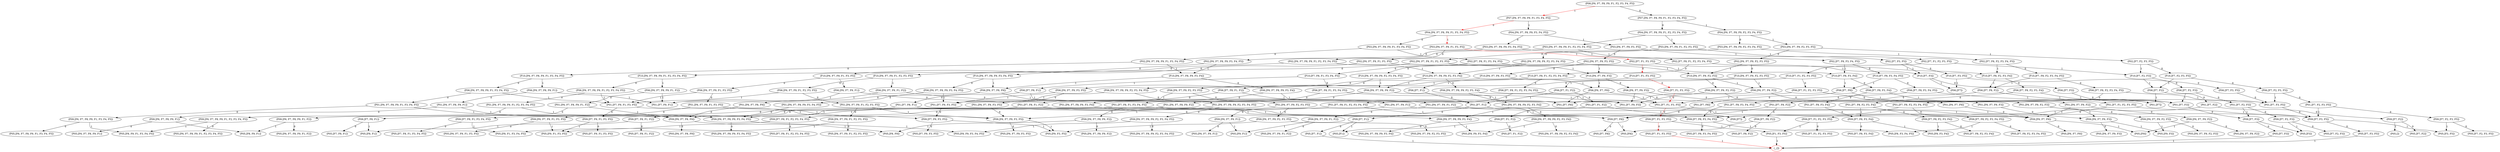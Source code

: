 strict digraph G {
  1 [ label="(P08,[F6, F7, F8, F9, F1, F2, F3, F4, F5])" ];
  2 [ label="(P07,[F6, F7, F8, F9, F1, F3, F4, F5])" ];
  3 [ label="(P07,[F6, F7, F8, F9, F1, F2, F3, F4, F5])" ];
  4 [ label="(P04,[F6, F7, F8, F9, F2, F3, F4, F5])" ];
  5 [ label="(P04,[F6, F7, F8, F9, F1, F2, F3, F4, F5])" ];
  6 [ label="(P03,[F6, F7, F9, F1, F2, F3, F5])" ];
  7 [ label="(P03,[F6, F7, F8, F9, F1, F2, F3, F4, F5])" ];
  8 [ label="(P02,[F7, F8, F1, F2, F3, F4, F5])" ];
  9 [ label="(P02,[F6, F7, F8, F9, F1, F2, F3, F4, F5])" ];
  10 [ label="(P04,[F6, F7, F8, F9, F3, F4, F5])" ];
  11 [ label="(P04,[F6, F7, F8, F9, F1, F3, F4, F5])" ];
  12 [ label="(P10,[F6, F7, F8, F9, F2, F3, F4])" ];
  13 [ label="(P10,[F6, F7, F8, F9, F1, F2, F3, F4, F5])" ];
  14 [ label="(P06,[F6, F7, F8, F9, F1, F2])" ];
  15 [ label="(P06,[F6, F7, F8, F9, F1, F2, F3, F4, F5])" ];
  16 [ label="(P01,[F7, F9, F1, F3, F5])" ];
  17 [ label="(P01,[F6, F7, F8, F9, F1, F2, F3, F4, F5])" ];
  18 [ label="(P09,[F6, F7, F8, F9, F3, F4, F5])" ];
  19 [ label="(P09,[F6, F7, F8, F9, F1, F2, F3, F4, F5])" ];
  20 [ label="(P05,[F8, F9, F1, F3, F4, F5])" ];
  21 [ label="(P05,[F6, F7, F8, F9, F1, F2, F3, F4, F5])" ];
  22 [ label="(P03,[F6, F7, F9, F1, F3, F5])" ];
  23 [ label="(P03,[F6, F7, F8, F9, F1, F3, F4, F5])" ];
  24 [ label="(P02,[F7, F8, F1, F3, F4, F5])" ];
  25 [ label="(P02,[F6, F7, F8, F9, F1, F3, F4, F5])" ];
  26 [ label="(P03,[F6, F7, F9, F2, F3, F5])" ];
  27 [ label="(P03,[F6, F7, F8, F9, F2, F3, F4, F5])" ];
  28 [ label="(P02,[F7, F8, F2, F3, F4, F5])" ];
  29 [ label="(P02,[F6, F7, F8, F9, F2, F3, F4, F5])" ];
  30 [ label="(P10,[F6, F7, F8, F9, F3, F4])" ];
  31 [ label="(P10,[F6, F7, F8, F9, F1, F3, F4, F5])" ];
  32 [ label="(P06,[F6, F7, F8, F9, F1])" ];
  33 [ label="(P06,[F6, F7, F8, F9, F1, F3, F4, F5])" ];
  34 [ label="(P01,[F6, F7, F8, F9, F1, F3, F4, F5])" ];
  35 [ label="(P09,[F6, F7, F8, F9, F1, F3, F4, F5])" ];
  36 [ label="(P05,[F6, F7, F8, F9, F1, F3, F4, F5])" ];
  37 [ label="(P10,[F6, F7, F8, F9, F2, F3, F4, F5])" ];
  38 [ label="(P06,[F6, F7, F8, F9, F2])" ];
  39 [ label="(P06,[F6, F7, F8, F9, F2, F3, F4, F5])" ];
  40 [ label="(P01,[F7, F9, F3, F5])" ];
  41 [ label="(P01,[F6, F7, F8, F9, F2, F3, F4, F5])" ];
  42 [ label="(P09,[F6, F7, F8, F9, F2, F3, F4, F5])" ];
  43 [ label="(P05,[F8, F9, F3, F4, F5])" ];
  44 [ label="(P05,[F6, F7, F8, F9, F2, F3, F4, F5])" ];
  45 [ label="(P03,[F6, F7, F9, F3, F5])" ];
  46 [ label="(P03,[F6, F7, F8, F9, F3, F4, F5])" ];
  47 [ label="(P02,[F7, F8, F3, F4, F5])" ];
  48 [ label="(P02,[F6, F7, F8, F9, F3, F4, F5])" ];
  49 [ label="(P02,[F7, F1, F2, F3, F5])" ];
  50 [ label="(P02,[F6, F7, F9, F1, F2, F3, F5])" ];
  51 [ label="(P10,[F6, F7, F8, F9, F3, F4, F5])" ];
  52 [ label="(P06,[F6, F7, F8, F9])" ];
  53 [ label="(P06,[F6, F7, F8, F9, F3, F4, F5])" ];
  54 [ label="(P01,[F6, F7, F8, F9, F3, F4, F5])" ];
  55 [ label="(P05,[F6, F7, F8, F9, F3, F4, F5])" ];
  56 [ label="(P10,[F6, F7, F9, F2, F3])" ];
  57 [ label="(P10,[F6, F7, F9, F1, F2, F3, F5])" ];
  58 [ label="(P06,[F6, F7, F9, F1, F2])" ];
  59 [ label="(P06,[F6, F7, F9, F1, F2, F3, F5])" ];
  60 [ label="(P01,[F6, F7, F9, F1, F2, F3, F5])" ];
  61 [ label="(P09,[F6, F7, F9, F3, F5])" ];
  62 [ label="(P09,[F6, F7, F9, F1, F2, F3, F5])" ];
  63 [ label="(P05,[F9, F1, F3, F5])" ];
  64 [ label="(P05,[F6, F7, F9, F1, F2, F3, F5])" ];
  65 [ label="(P10,[F7, F8, F2, F3, F4])" ];
  66 [ label="(P10,[F7, F8, F1, F2, F3, F4, F5])" ];
  67 [ label="(P06,[F7, F8, F1, F2])" ];
  68 [ label="(P06,[F7, F8, F1, F2, F3, F4, F5])" ];
  69 [ label="(P01,[F7, F1, F3, F5])" ];
  70 [ label="(P01,[F7, F8, F1, F2, F3, F4, F5])" ];
  71 [ label="(P09,[F7, F8, F3, F4, F5])" ];
  72 [ label="(P09,[F7, F8, F1, F2, F3, F4, F5])" ];
  73 [ label="(P05,[F8, F1, F3, F4, F5])" ];
  74 [ label="(P05,[F7, F8, F1, F2, F3, F4, F5])" ];
  75 [ label="(P02,[F7, F1, F3, F5])" ];
  76 [ label="(P02,[F6, F7, F9, F1, F3, F5])" ];
  77 [ label="(P02,[F7, F2, F3, F5])" ];
  78 [ label="(P02,[F6, F7, F9, F2, F3, F5])" ];
  79 [ label="(P10,[F6, F7, F9, F3])" ];
  80 [ label="(P10,[F6, F7, F9, F1, F3, F5])" ];
  81 [ label="(P06,[F6, F7, F9, F1])" ];
  82 [ label="(P06,[F6, F7, F9, F1, F3, F5])" ];
  83 [ label="(P01,[F6, F7, F9, F1, F3, F5])" ];
  84 [ label="(P09,[F6, F7, F9, F1, F3, F5])" ];
  85 [ label="(P05,[F6, F7, F9, F1, F3, F5])" ];
  86 [ label="(P10,[F6, F7, F9, F2, F3, F5])" ];
  87 [ label="(P10,[F7, F8, F3, F4])" ];
  88 [ label="(P10,[F7, F8, F1, F3, F4, F5])" ];
  89 [ label="(P06,[F6, F7, F9, F2])" ];
  90 [ label="(P06,[F6, F7, F9, F2, F3, F5])" ];
  91 [ label="(P06,[F7, F8, F1])" ];
  92 [ label="(P06,[F7, F8, F1, F3, F4, F5])" ];
  93 [ label="(P01,[F6, F7, F9, F2, F3, F5])" ];
  94 [ label="(P01,[F7, F8, F1, F3, F4, F5])" ];
  95 [ label="(P09,[F6, F7, F9, F2, F3, F5])" ];
  96 [ label="(P09,[F7, F8, F1, F3, F4, F5])" ];
  97 [ label="(P05,[F9, F3, F5])" ];
  98 [ label="(P05,[F6, F7, F9, F2, F3, F5])" ];
  99 [ label="(P05,[F7, F8, F1, F3, F4, F5])" ];
  100 [ label="(P10,[F7, F8, F2, F3, F4, F5])" ];
  101 [ label="(P06,[F7, F8, F2])" ];
  102 [ label="(P06,[F7, F8, F2, F3, F4, F5])" ];
  103 [ label="(P01,[F7, F3, F5])" ];
  104 [ label="(P01,[F7, F8, F2, F3, F4, F5])" ];
  105 [ label="(P09,[F7, F8, F2, F3, F4, F5])" ];
  106 [ label="(P05,[F8, F3, F4, F5])" ];
  107 [ label="(P05,[F7, F8, F2, F3, F4, F5])" ];
  108 [ label="(P02,[F7, F3, F5])" ];
  109 [ label="(P02,[F6, F7, F9, F3, F5])" ];
  110 [ label="(P06,[F6, F7, F8, F9, F2, F3, F4])" ];
  111 [ label="(P01,[F7, F9, F3])" ];
  112 [ label="(P01,[F6, F7, F8, F9, F2, F3, F4])" ];
  113 [ label="(P09,[F6, F7, F8, F9, F3, F4])" ];
  114 [ label="(P09,[F6, F7, F8, F9, F2, F3, F4])" ];
  115 [ label="(P05,[F8, F9, F3, F4])" ];
  116 [ label="(P05,[F6, F7, F8, F9, F2, F3, F4])" ];
  117 [ label="(P10,[F6, F7, F9, F3, F5])" ];
  118 [ label="(P06,[F6, F7, F9])" ];
  119 [ label="(P06,[F6, F7, F9, F3, F5])" ];
  120 [ label="(P01,[F6, F7, F9, F3, F5])" ];
  121 [ label="(P05,[F6, F7, F9, F3, F5])" ];
  122 [ label="(P10,[F7, F8, F3, F4, F5])" ];
  123 [ label="(P06,[F7, F8])" ];
  124 [ label="(P06,[F7, F8, F3, F4, F5])" ];
  125 [ label="(P01,[F7, F8, F3, F4, F5])" ];
  126 [ label="(P05,[F7, F8, F3, F4, F5])" ];
  127 [ label="(P10,[F7, F2, F3])" ];
  128 [ label="(P10,[F7, F1, F2, F3, F5])" ];
  129 [ label="(P06,[F7, F1, F2])" ];
  130 [ label="(P06,[F7, F1, F2, F3, F5])" ];
  131 [ label="(P01,[F7, F1, F2, F3, F5])" ];
  132 [ label="(P09,[F7, F3, F5])" ];
  133 [ label="(P09,[F7, F1, F2, F3, F5])" ];
  134 [ label="(P05,[F1, F3, F5])" ];
  135 [ label="(P05,[F7, F1, F2, F3, F5])" ];
  136 [ label="(P06,[F6, F7, F8, F9, F3, F4])" ];
  137 [ label="(P01,[F6, F7, F8, F9, F3, F4])" ];
  138 [ label="(P05,[F6, F7, F8, F9, F3, F4])" ];
  139 [ label="(P10,[F7, F3])" ];
  140 [ label="(P10,[F7, F1, F3, F5])" ];
  141 [ label="(P06,[F7, F1])" ];
  142 [ label="(P06,[F7, F1, F3, F5])" ];
  143 [ label="(P09,[F7, F1, F3, F5])" ];
  144 [ label="(P05,[F7, F1, F3, F5])" ];
  145 [ color="red" label="(_,[])" ];
  146 [ label="(P10,[F7, F2, F3, F5])" ];
  147 [ label="(P06,[F7, F2])" ];
  148 [ label="(P06,[F7, F2, F3, F5])" ];
  149 [ label="(P01,[F7, F2, F3, F5])" ];
  150 [ label="(P09,[F7, F2, F3, F5])" ];
  151 [ label="(P05,[F3, F5])" ];
  152 [ label="(P05,[F7, F2, F3, F5])" ];
  153 [ label="(P01,[F7, F9, F1])" ];
  154 [ label="(P01,[F6, F7, F8, F9, F1, F2])" ];
  155 [ label="(P09,[F6, F7, F8, F9])" ];
  156 [ label="(P09,[F6, F7, F8, F9, F1, F2])" ];
  157 [ label="(P05,[F8, F9, F1])" ];
  158 [ label="(P05,[F6, F7, F8, F9, F1, F2])" ];
  159 [ label="(P06,[F6, F7, F9, F2, F3])" ];
  160 [ label="(P01,[F6, F7, F9, F2, F3])" ];
  161 [ label="(P09,[F6, F7, F9, F3])" ];
  162 [ label="(P09,[F6, F7, F9, F2, F3])" ];
  163 [ label="(P05,[F9, F3])" ];
  164 [ label="(P05,[F6, F7, F9, F2, F3])" ];
  165 [ label="(P06,[F7, F8, F2, F3, F4])" ];
  166 [ label="(P01,[F7, F3])" ];
  167 [ label="(P01,[F7, F8, F2, F3, F4])" ];
  168 [ label="(P09,[F7, F8, F3, F4])" ];
  169 [ label="(P09,[F7, F8, F2, F3, F4])" ];
  170 [ label="(P05,[F8, F3, F4])" ];
  171 [ label="(P05,[F7, F8, F2, F3, F4])" ];
  172 [ label="(P10,[F7, F3, F5])" ];
  173 [ label="(P06,[F7])" ];
  174 [ label="(P06,[F7, F3, F5])" ];
  175 [ label="(P05,[F7, F3, F5])" ];
  176 [ label="(P01,[F6, F7, F8, F9, F1])" ];
  177 [ label="(P09,[F6, F7, F8, F9, F1])" ];
  178 [ label="(P05,[F6, F7, F8, F9, F1])" ];
  179 [ label="(P01,[F7, F9])" ];
  180 [ label="(P01,[F6, F7, F8, F9, F2])" ];
  181 [ label="(P09,[F6, F7, F8, F9, F2])" ];
  182 [ label="(P05,[F8, F9])" ];
  183 [ label="(P05,[F6, F7, F8, F9, F2])" ];
  184 [ label="(P06,[F6, F7, F9, F3])" ];
  185 [ label="(P01,[F6, F7, F9, F3])" ];
  186 [ label="(P05,[F6, F7, F9, F3])" ];
  187 [ label="(P06,[F7, F8, F3, F4])" ];
  188 [ label="(P01,[F7, F8, F3, F4])" ];
  189 [ label="(P05,[F7, F8, F3, F4])" ];
  190 [ label="(P01,[F6, F7, F8, F9])" ];
  191 [ label="(P05,[F6, F7, F8, F9])" ];
  192 [ label="(P09,[F7, F9, F3, F5])" ];
  193 [ label="(P09,[F7, F9, F1, F3, F5])" ];
  194 [ label="(P05,[F7, F9, F1, F3, F5])" ];
  195 [ label="(P01,[F6, F7, F9, F1, F2])" ];
  196 [ label="(P09,[F6, F7, F9])" ];
  197 [ label="(P09,[F6, F7, F9, F1, F2])" ];
  198 [ label="(P05,[F9, F1])" ];
  199 [ label="(P05,[F6, F7, F9, F1, F2])" ];
  200 [ label="(P01,[F7, F1])" ];
  201 [ label="(P01,[F7, F8, F1, F2])" ];
  202 [ label="(P09,[F7, F8])" ];
  203 [ label="(P09,[F7, F8, F1, F2])" ];
  204 [ label="(P05,[F8, F1])" ];
  205 [ label="(P05,[F7, F8, F1, F2])" ];
  206 [ label="(P06,[F7, F2, F3])" ];
  207 [ label="(P01,[F7, F2, F3])" ];
  208 [ label="(P09,[F7, F3])" ];
  209 [ label="(P09,[F7, F2, F3])" ];
  210 [ label="(P05,[F3])" ];
  211 [ label="(P05,[F7, F2, F3])" ];
  212 [ label="(P05,[F7, F9, F3, F5])" ];
  213 [ label="(P01,[F6, F7, F9, F1])" ];
  214 [ label="(P09,[F6, F7, F9, F1])" ];
  215 [ label="(P05,[F6, F7, F9, F1])" ];
  216 [ label="(P01,[F7, F8, F1])" ];
  217 [ label="(P01,[F6, F7, F9, F2])" ];
  218 [ label="(P09,[F7, F8, F1])" ];
  219 [ label="(P09,[F6, F7, F9, F2])" ];
  220 [ label="(P05,[F7, F8, F1])" ];
  221 [ label="(P05,[F9])" ];
  222 [ label="(P05,[F6, F7, F9, F2])" ];
  223 [ label="(P01,[F7])" ];
  224 [ label="(P01,[F7, F8, F2])" ];
  225 [ label="(P09,[F7, F8, F2])" ];
  226 [ label="(P05,[F8])" ];
  227 [ label="(P05,[F7, F8, F2])" ];
  228 [ label="(P06,[F7, F3])" ];
  229 [ label="(P05,[F7, F3])" ];
  230 [ label="(P01,[F6, F7, F9])" ];
  231 [ label="(P05,[F6, F7, F9])" ];
  232 [ label="(P01,[F7, F8])" ];
  233 [ label="(P05,[F7, F8])" ];
  234 [ label="(P01,[F7, F1, F2])" ];
  235 [ label="(P09,[F7])" ];
  236 [ label="(P09,[F7, F1, F2])" ];
  237 [ label="(P05,[F1])" ];
  238 [ label="(P05,[F7, F1, F2])" ];
  239 [ label="(P09,[F7, F1])" ];
  240 [ label="(P05,[F7, F1])" ];
  241 [ label="(P01,[F7, F2])" ];
  242 [ label="(P09,[F7, F2])" ];
  243 [ label="(P05,[])" ];
  244 [ label="(P05,[F7, F2])" ];
  1 -> 2 [ color="red" label="1" ];
  1 -> 3 [ label="0" ];
  3 -> 4 [ label="1" ];
  3 -> 5 [ label="0" ];
  5 -> 6 [ label="1" ];
  5 -> 7 [ label="0" ];
  7 -> 8 [ label="1" ];
  7 -> 9 [ label="0" ];
  2 -> 10 [ label="1" ];
  2 -> 11 [ color="red" label="0" ];
  9 -> 12 [ label="1" ];
  9 -> 13 [ label="0" ];
  13 -> 14 [ label="1" ];
  13 -> 15 [ label="0" ];
  15 -> 16 [ label="1" ];
  15 -> 17 [ label="0" ];
  17 -> 18 [ label="1" ];
  17 -> 19 [ label="0" ];
  19 -> 20 [ label="1" ];
  19 -> 21 [ label="0" ];
  11 -> 22 [ color="red" label="1" ];
  11 -> 23 [ label="0" ];
  23 -> 24 [ label="1" ];
  23 -> 25 [ label="0" ];
  4 -> 26 [ label="1" ];
  4 -> 27 [ label="0" ];
  27 -> 28 [ label="1" ];
  27 -> 29 [ label="0" ];
  25 -> 30 [ label="1" ];
  25 -> 31 [ label="0" ];
  31 -> 32 [ label="1" ];
  31 -> 33 [ label="0" ];
  33 -> 16 [ label="1" ];
  33 -> 34 [ label="0" ];
  34 -> 18 [ label="1" ];
  34 -> 35 [ label="0" ];
  35 -> 20 [ label="1" ];
  35 -> 36 [ label="0" ];
  29 -> 12 [ label="1" ];
  29 -> 37 [ label="0" ];
  37 -> 38 [ label="1" ];
  37 -> 39 [ label="0" ];
  39 -> 40 [ label="1" ];
  39 -> 41 [ label="0" ];
  41 -> 18 [ label="1" ];
  41 -> 42 [ label="0" ];
  42 -> 43 [ label="1" ];
  42 -> 44 [ label="0" ];
  10 -> 45 [ label="1" ];
  10 -> 46 [ label="0" ];
  46 -> 47 [ label="1" ];
  46 -> 48 [ label="0" ];
  6 -> 49 [ label="1" ];
  6 -> 50 [ label="0" ];
  48 -> 30 [ label="1" ];
  48 -> 51 [ label="0" ];
  51 -> 52 [ label="1" ];
  51 -> 53 [ label="0" ];
  53 -> 40 [ label="1" ];
  53 -> 54 [ label="0" ];
  54 -> 18 [ label="0" ];
  18 -> 43 [ label="1" ];
  18 -> 55 [ label="0" ];
  50 -> 56 [ label="1" ];
  50 -> 57 [ label="0" ];
  57 -> 58 [ label="1" ];
  57 -> 59 [ label="0" ];
  59 -> 16 [ label="1" ];
  59 -> 60 [ label="0" ];
  60 -> 61 [ label="1" ];
  60 -> 62 [ label="0" ];
  62 -> 63 [ label="1" ];
  62 -> 64 [ label="0" ];
  8 -> 65 [ label="1" ];
  8 -> 66 [ label="0" ];
  66 -> 67 [ label="1" ];
  66 -> 68 [ label="0" ];
  68 -> 69 [ label="1" ];
  68 -> 70 [ label="0" ];
  70 -> 71 [ label="1" ];
  70 -> 72 [ label="0" ];
  72 -> 73 [ label="1" ];
  72 -> 74 [ label="0" ];
  22 -> 75 [ color="red" label="1" ];
  22 -> 76 [ label="0" ];
  26 -> 77 [ label="1" ];
  26 -> 78 [ label="0" ];
  76 -> 79 [ label="1" ];
  76 -> 80 [ label="0" ];
  80 -> 81 [ label="1" ];
  80 -> 82 [ label="0" ];
  82 -> 16 [ label="1" ];
  82 -> 83 [ label="0" ];
  83 -> 61 [ label="1" ];
  83 -> 84 [ label="0" ];
  84 -> 63 [ label="1" ];
  84 -> 85 [ label="0" ];
  78 -> 56 [ label="1" ];
  78 -> 86 [ label="0" ];
  24 -> 87 [ label="1" ];
  24 -> 88 [ label="0" ];
  86 -> 89 [ label="1" ];
  86 -> 90 [ label="0" ];
  88 -> 91 [ label="1" ];
  88 -> 92 [ label="0" ];
  90 -> 40 [ label="1" ];
  90 -> 93 [ label="0" ];
  92 -> 69 [ label="1" ];
  92 -> 94 [ label="0" ];
  93 -> 61 [ label="1" ];
  93 -> 95 [ label="0" ];
  94 -> 71 [ label="1" ];
  94 -> 96 [ label="0" ];
  95 -> 97 [ label="1" ];
  95 -> 98 [ label="0" ];
  96 -> 73 [ label="1" ];
  96 -> 99 [ label="0" ];
  28 -> 65 [ label="1" ];
  28 -> 100 [ label="0" ];
  100 -> 101 [ label="1" ];
  100 -> 102 [ label="0" ];
  102 -> 103 [ label="1" ];
  102 -> 104 [ label="0" ];
  104 -> 71 [ label="1" ];
  104 -> 105 [ label="0" ];
  105 -> 106 [ label="1" ];
  105 -> 107 [ label="0" ];
  45 -> 108 [ label="1" ];
  45 -> 109 [ label="0" ];
  12 -> 38 [ label="1" ];
  12 -> 110 [ label="0" ];
  110 -> 111 [ label="1" ];
  110 -> 112 [ label="0" ];
  112 -> 113 [ label="1" ];
  112 -> 114 [ label="0" ];
  114 -> 115 [ label="1" ];
  114 -> 116 [ label="0" ];
  109 -> 79 [ label="1" ];
  109 -> 117 [ label="0" ];
  117 -> 118 [ label="1" ];
  117 -> 119 [ label="0" ];
  119 -> 40 [ label="1" ];
  119 -> 120 [ label="0" ];
  120 -> 61 [ label="0" ];
  61 -> 97 [ label="1" ];
  61 -> 121 [ label="0" ];
  47 -> 87 [ label="1" ];
  47 -> 122 [ label="0" ];
  122 -> 123 [ label="1" ];
  122 -> 124 [ label="0" ];
  124 -> 103 [ label="1" ];
  124 -> 125 [ label="0" ];
  125 -> 71 [ label="0" ];
  71 -> 106 [ label="1" ];
  71 -> 126 [ label="0" ];
  49 -> 127 [ label="1" ];
  49 -> 128 [ label="0" ];
  128 -> 129 [ label="1" ];
  128 -> 130 [ label="0" ];
  130 -> 69 [ label="1" ];
  130 -> 131 [ label="0" ];
  131 -> 132 [ label="1" ];
  131 -> 133 [ label="0" ];
  133 -> 134 [ label="1" ];
  133 -> 135 [ label="0" ];
  30 -> 52 [ label="1" ];
  30 -> 136 [ label="0" ];
  136 -> 111 [ label="1" ];
  136 -> 137 [ label="0" ];
  137 -> 113 [ label="0" ];
  113 -> 115 [ label="1" ];
  113 -> 138 [ label="0" ];
  75 -> 139 [ label="1" ];
  75 -> 140 [ color="red" label="0" ];
  140 -> 141 [ label="1" ];
  140 -> 142 [ color="red" label="0" ];
  142 -> 69 [ color="red" label="0" ];
  69 -> 132 [ label="1" ];
  69 -> 143 [ color="red" label="0" ];
  143 -> 134 [ label="1" ];
  143 -> 144 [ color="red" label="0" ];
  144 -> 145 [ color="red" label="1" ];
  77 -> 127 [ label="1" ];
  77 -> 146 [ label="0" ];
  146 -> 147 [ label="1" ];
  146 -> 148 [ label="0" ];
  148 -> 103 [ label="1" ];
  148 -> 149 [ label="0" ];
  149 -> 132 [ label="1" ];
  149 -> 150 [ label="0" ];
  150 -> 151 [ label="1" ];
  150 -> 152 [ label="0" ];
  14 -> 153 [ label="1" ];
  14 -> 154 [ label="0" ];
  154 -> 155 [ label="1" ];
  154 -> 156 [ label="0" ];
  156 -> 157 [ label="1" ];
  156 -> 158 [ label="0" ];
  56 -> 89 [ label="1" ];
  56 -> 159 [ label="0" ];
  159 -> 111 [ label="1" ];
  159 -> 160 [ label="0" ];
  160 -> 161 [ label="1" ];
  160 -> 162 [ label="0" ];
  162 -> 163 [ label="1" ];
  162 -> 164 [ label="0" ];
  65 -> 101 [ label="1" ];
  65 -> 165 [ label="0" ];
  165 -> 166 [ label="1" ];
  165 -> 167 [ label="0" ];
  167 -> 168 [ label="1" ];
  167 -> 169 [ label="0" ];
  169 -> 170 [ label="1" ];
  169 -> 171 [ label="0" ];
  108 -> 139 [ label="1" ];
  108 -> 172 [ label="0" ];
  172 -> 173 [ label="1" ];
  172 -> 174 [ label="0" ];
  174 -> 103 [ label="0" ];
  103 -> 132 [ label="0" ];
  132 -> 151 [ label="1" ];
  132 -> 175 [ label="0" ];
  175 -> 145 [ label="1" ];
  32 -> 153 [ label="1" ];
  32 -> 176 [ label="0" ];
  176 -> 155 [ label="1" ];
  176 -> 177 [ label="0" ];
  177 -> 157 [ label="1" ];
  177 -> 178 [ label="0" ];
  38 -> 179 [ label="1" ];
  38 -> 180 [ label="0" ];
  180 -> 155 [ label="1" ];
  180 -> 181 [ label="0" ];
  181 -> 182 [ label="1" ];
  181 -> 183 [ label="0" ];
  79 -> 118 [ label="1" ];
  79 -> 184 [ label="0" ];
  184 -> 111 [ label="1" ];
  184 -> 185 [ label="0" ];
  185 -> 161 [ label="0" ];
  161 -> 163 [ label="1" ];
  161 -> 186 [ label="0" ];
  87 -> 123 [ label="1" ];
  87 -> 187 [ label="0" ];
  187 -> 166 [ label="1" ];
  187 -> 188 [ label="0" ];
  188 -> 168 [ label="0" ];
  168 -> 170 [ label="1" ];
  168 -> 189 [ label="0" ];
  52 -> 179 [ label="1" ];
  52 -> 190 [ label="0" ];
  190 -> 155 [ label="0" ];
  155 -> 182 [ label="1" ];
  155 -> 191 [ label="0" ];
  16 -> 192 [ label="1" ];
  16 -> 193 [ label="0" ];
  193 -> 63 [ label="1" ];
  193 -> 194 [ label="0" ];
  58 -> 153 [ label="1" ];
  58 -> 195 [ label="0" ];
  195 -> 196 [ label="1" ];
  195 -> 197 [ label="0" ];
  197 -> 198 [ label="1" ];
  197 -> 199 [ label="0" ];
  67 -> 200 [ label="1" ];
  67 -> 201 [ label="0" ];
  201 -> 202 [ label="1" ];
  201 -> 203 [ label="0" ];
  203 -> 204 [ label="1" ];
  203 -> 205 [ label="0" ];
  127 -> 147 [ label="1" ];
  127 -> 206 [ label="0" ];
  206 -> 166 [ label="1" ];
  206 -> 207 [ label="0" ];
  207 -> 208 [ label="1" ];
  207 -> 209 [ label="0" ];
  209 -> 210 [ label="1" ];
  209 -> 211 [ label="0" ];
  40 -> 192 [ label="0" ];
  192 -> 97 [ label="1" ];
  192 -> 212 [ label="0" ];
  81 -> 153 [ label="1" ];
  81 -> 213 [ label="0" ];
  213 -> 196 [ label="1" ];
  213 -> 214 [ label="0" ];
  214 -> 198 [ label="1" ];
  214 -> 215 [ label="0" ];
  91 -> 200 [ label="1" ];
  91 -> 216 [ label="0" ];
  89 -> 179 [ label="1" ];
  89 -> 217 [ label="0" ];
  216 -> 202 [ label="1" ];
  216 -> 218 [ label="0" ];
  217 -> 196 [ label="1" ];
  217 -> 219 [ label="0" ];
  218 -> 204 [ label="1" ];
  218 -> 220 [ label="0" ];
  219 -> 221 [ label="1" ];
  219 -> 222 [ label="0" ];
  101 -> 223 [ label="1" ];
  101 -> 224 [ label="0" ];
  224 -> 202 [ label="1" ];
  224 -> 225 [ label="0" ];
  225 -> 226 [ label="1" ];
  225 -> 227 [ label="0" ];
  139 -> 173 [ label="1" ];
  139 -> 228 [ label="0" ];
  228 -> 166 [ label="0" ];
  166 -> 208 [ label="0" ];
  208 -> 210 [ label="1" ];
  208 -> 229 [ label="0" ];
  229 -> 145 [ label="1" ];
  118 -> 179 [ label="1" ];
  118 -> 230 [ label="0" ];
  230 -> 196 [ label="0" ];
  196 -> 221 [ label="1" ];
  196 -> 231 [ label="0" ];
  123 -> 223 [ label="1" ];
  123 -> 232 [ label="0" ];
  232 -> 202 [ label="0" ];
  202 -> 226 [ label="1" ];
  202 -> 233 [ label="0" ];
  129 -> 200 [ label="1" ];
  129 -> 234 [ label="0" ];
  234 -> 235 [ label="1" ];
  234 -> 236 [ label="0" ];
  236 -> 237 [ label="1" ];
  236 -> 238 [ label="0" ];
  134 -> 145 [ label="1" ];
  141 -> 200 [ label="0" ];
  200 -> 235 [ label="1" ];
  200 -> 239 [ label="0" ];
  239 -> 237 [ label="1" ];
  239 -> 240 [ label="0" ];
  240 -> 145 [ label="1" ];
  147 -> 223 [ label="1" ];
  147 -> 241 [ label="0" ];
  241 -> 235 [ label="1" ];
  241 -> 242 [ label="0" ];
  242 -> 243 [ label="1" ];
  242 -> 244 [ label="0" ];
}

